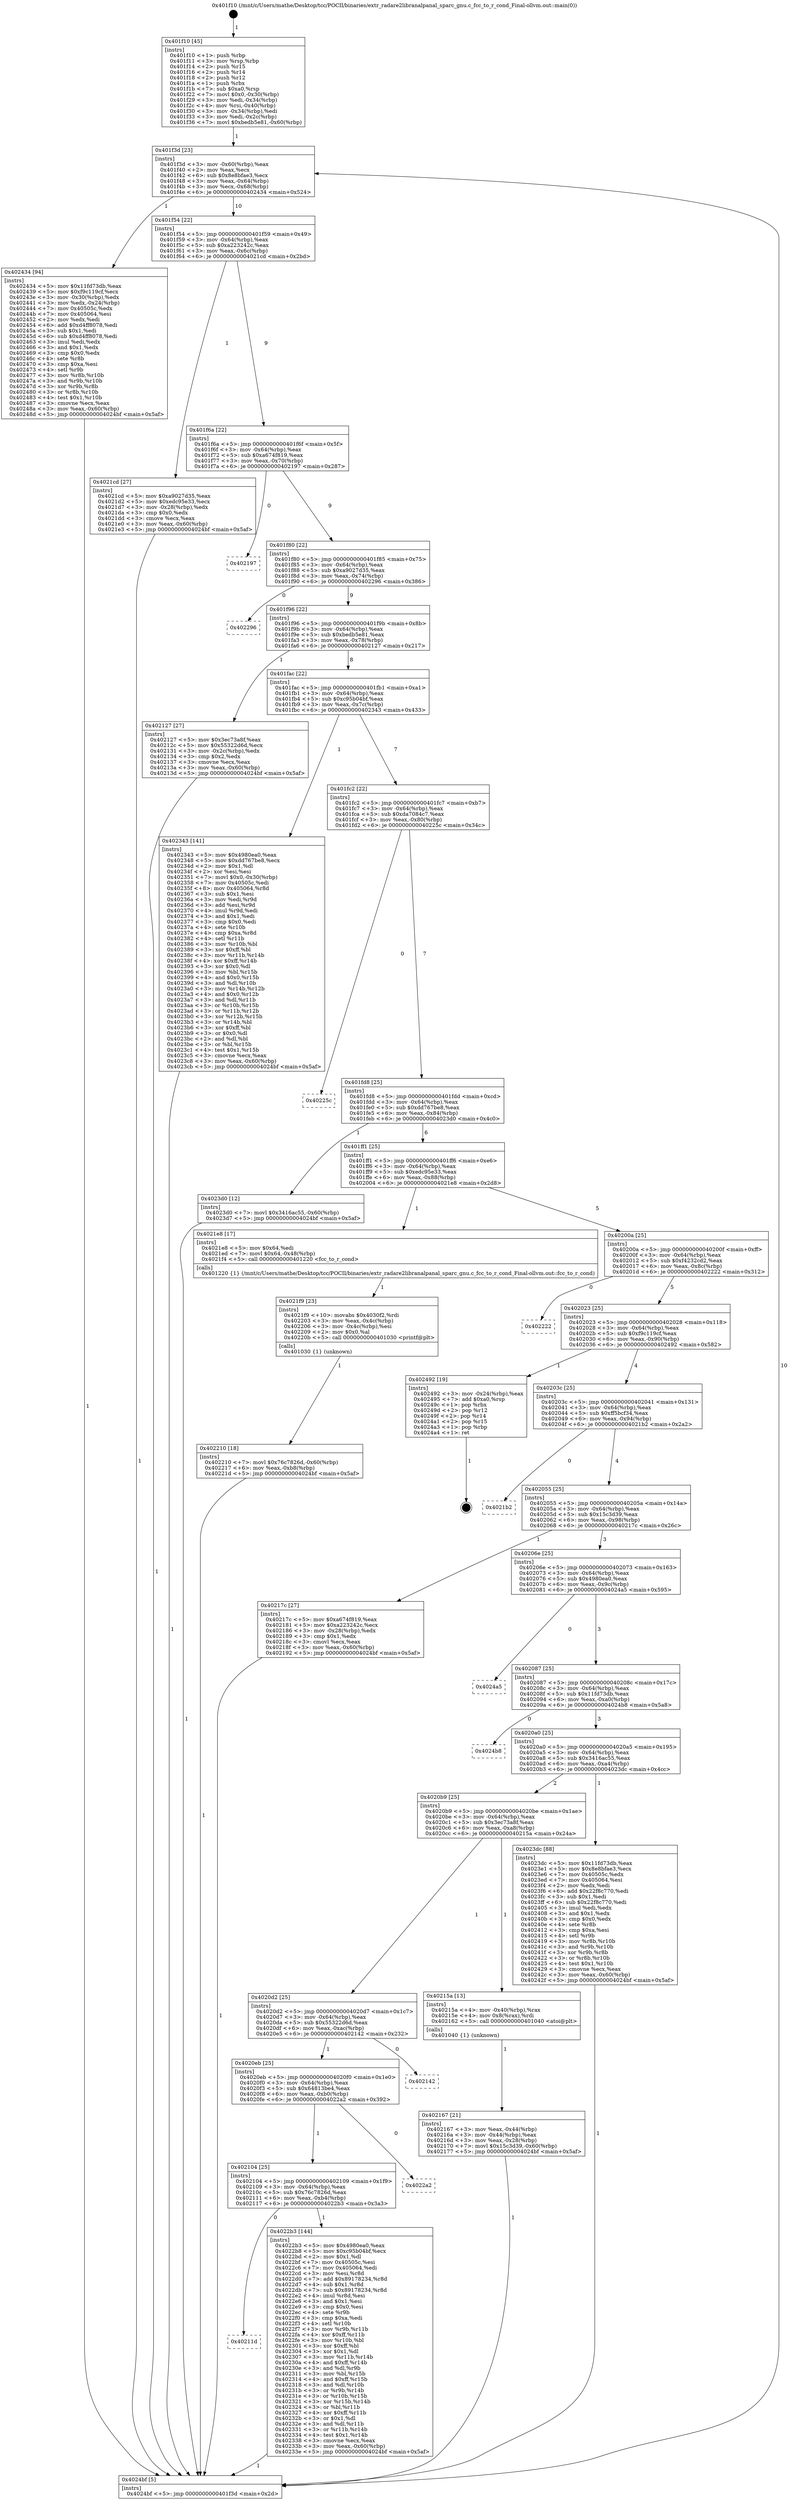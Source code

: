 digraph "0x401f10" {
  label = "0x401f10 (/mnt/c/Users/mathe/Desktop/tcc/POCII/binaries/extr_radare2libranalpanal_sparc_gnu.c_fcc_to_r_cond_Final-ollvm.out::main(0))"
  labelloc = "t"
  node[shape=record]

  Entry [label="",width=0.3,height=0.3,shape=circle,fillcolor=black,style=filled]
  "0x401f3d" [label="{
     0x401f3d [23]\l
     | [instrs]\l
     &nbsp;&nbsp;0x401f3d \<+3\>: mov -0x60(%rbp),%eax\l
     &nbsp;&nbsp;0x401f40 \<+2\>: mov %eax,%ecx\l
     &nbsp;&nbsp;0x401f42 \<+6\>: sub $0x8e8bfae3,%ecx\l
     &nbsp;&nbsp;0x401f48 \<+3\>: mov %eax,-0x64(%rbp)\l
     &nbsp;&nbsp;0x401f4b \<+3\>: mov %ecx,-0x68(%rbp)\l
     &nbsp;&nbsp;0x401f4e \<+6\>: je 0000000000402434 \<main+0x524\>\l
  }"]
  "0x402434" [label="{
     0x402434 [94]\l
     | [instrs]\l
     &nbsp;&nbsp;0x402434 \<+5\>: mov $0x11fd73db,%eax\l
     &nbsp;&nbsp;0x402439 \<+5\>: mov $0xf9c119cf,%ecx\l
     &nbsp;&nbsp;0x40243e \<+3\>: mov -0x30(%rbp),%edx\l
     &nbsp;&nbsp;0x402441 \<+3\>: mov %edx,-0x24(%rbp)\l
     &nbsp;&nbsp;0x402444 \<+7\>: mov 0x40505c,%edx\l
     &nbsp;&nbsp;0x40244b \<+7\>: mov 0x405064,%esi\l
     &nbsp;&nbsp;0x402452 \<+2\>: mov %edx,%edi\l
     &nbsp;&nbsp;0x402454 \<+6\>: add $0xd4ff8078,%edi\l
     &nbsp;&nbsp;0x40245a \<+3\>: sub $0x1,%edi\l
     &nbsp;&nbsp;0x40245d \<+6\>: sub $0xd4ff8078,%edi\l
     &nbsp;&nbsp;0x402463 \<+3\>: imul %edi,%edx\l
     &nbsp;&nbsp;0x402466 \<+3\>: and $0x1,%edx\l
     &nbsp;&nbsp;0x402469 \<+3\>: cmp $0x0,%edx\l
     &nbsp;&nbsp;0x40246c \<+4\>: sete %r8b\l
     &nbsp;&nbsp;0x402470 \<+3\>: cmp $0xa,%esi\l
     &nbsp;&nbsp;0x402473 \<+4\>: setl %r9b\l
     &nbsp;&nbsp;0x402477 \<+3\>: mov %r8b,%r10b\l
     &nbsp;&nbsp;0x40247a \<+3\>: and %r9b,%r10b\l
     &nbsp;&nbsp;0x40247d \<+3\>: xor %r9b,%r8b\l
     &nbsp;&nbsp;0x402480 \<+3\>: or %r8b,%r10b\l
     &nbsp;&nbsp;0x402483 \<+4\>: test $0x1,%r10b\l
     &nbsp;&nbsp;0x402487 \<+3\>: cmovne %ecx,%eax\l
     &nbsp;&nbsp;0x40248a \<+3\>: mov %eax,-0x60(%rbp)\l
     &nbsp;&nbsp;0x40248d \<+5\>: jmp 00000000004024bf \<main+0x5af\>\l
  }"]
  "0x401f54" [label="{
     0x401f54 [22]\l
     | [instrs]\l
     &nbsp;&nbsp;0x401f54 \<+5\>: jmp 0000000000401f59 \<main+0x49\>\l
     &nbsp;&nbsp;0x401f59 \<+3\>: mov -0x64(%rbp),%eax\l
     &nbsp;&nbsp;0x401f5c \<+5\>: sub $0xa223242c,%eax\l
     &nbsp;&nbsp;0x401f61 \<+3\>: mov %eax,-0x6c(%rbp)\l
     &nbsp;&nbsp;0x401f64 \<+6\>: je 00000000004021cd \<main+0x2bd\>\l
  }"]
  Exit [label="",width=0.3,height=0.3,shape=circle,fillcolor=black,style=filled,peripheries=2]
  "0x4021cd" [label="{
     0x4021cd [27]\l
     | [instrs]\l
     &nbsp;&nbsp;0x4021cd \<+5\>: mov $0xa9027d35,%eax\l
     &nbsp;&nbsp;0x4021d2 \<+5\>: mov $0xedc95e33,%ecx\l
     &nbsp;&nbsp;0x4021d7 \<+3\>: mov -0x28(%rbp),%edx\l
     &nbsp;&nbsp;0x4021da \<+3\>: cmp $0x0,%edx\l
     &nbsp;&nbsp;0x4021dd \<+3\>: cmove %ecx,%eax\l
     &nbsp;&nbsp;0x4021e0 \<+3\>: mov %eax,-0x60(%rbp)\l
     &nbsp;&nbsp;0x4021e3 \<+5\>: jmp 00000000004024bf \<main+0x5af\>\l
  }"]
  "0x401f6a" [label="{
     0x401f6a [22]\l
     | [instrs]\l
     &nbsp;&nbsp;0x401f6a \<+5\>: jmp 0000000000401f6f \<main+0x5f\>\l
     &nbsp;&nbsp;0x401f6f \<+3\>: mov -0x64(%rbp),%eax\l
     &nbsp;&nbsp;0x401f72 \<+5\>: sub $0xa674f819,%eax\l
     &nbsp;&nbsp;0x401f77 \<+3\>: mov %eax,-0x70(%rbp)\l
     &nbsp;&nbsp;0x401f7a \<+6\>: je 0000000000402197 \<main+0x287\>\l
  }"]
  "0x40211d" [label="{
     0x40211d\l
  }", style=dashed]
  "0x402197" [label="{
     0x402197\l
  }", style=dashed]
  "0x401f80" [label="{
     0x401f80 [22]\l
     | [instrs]\l
     &nbsp;&nbsp;0x401f80 \<+5\>: jmp 0000000000401f85 \<main+0x75\>\l
     &nbsp;&nbsp;0x401f85 \<+3\>: mov -0x64(%rbp),%eax\l
     &nbsp;&nbsp;0x401f88 \<+5\>: sub $0xa9027d35,%eax\l
     &nbsp;&nbsp;0x401f8d \<+3\>: mov %eax,-0x74(%rbp)\l
     &nbsp;&nbsp;0x401f90 \<+6\>: je 0000000000402296 \<main+0x386\>\l
  }"]
  "0x4022b3" [label="{
     0x4022b3 [144]\l
     | [instrs]\l
     &nbsp;&nbsp;0x4022b3 \<+5\>: mov $0x4980ea0,%eax\l
     &nbsp;&nbsp;0x4022b8 \<+5\>: mov $0xc95b04bf,%ecx\l
     &nbsp;&nbsp;0x4022bd \<+2\>: mov $0x1,%dl\l
     &nbsp;&nbsp;0x4022bf \<+7\>: mov 0x40505c,%esi\l
     &nbsp;&nbsp;0x4022c6 \<+7\>: mov 0x405064,%edi\l
     &nbsp;&nbsp;0x4022cd \<+3\>: mov %esi,%r8d\l
     &nbsp;&nbsp;0x4022d0 \<+7\>: add $0x89178234,%r8d\l
     &nbsp;&nbsp;0x4022d7 \<+4\>: sub $0x1,%r8d\l
     &nbsp;&nbsp;0x4022db \<+7\>: sub $0x89178234,%r8d\l
     &nbsp;&nbsp;0x4022e2 \<+4\>: imul %r8d,%esi\l
     &nbsp;&nbsp;0x4022e6 \<+3\>: and $0x1,%esi\l
     &nbsp;&nbsp;0x4022e9 \<+3\>: cmp $0x0,%esi\l
     &nbsp;&nbsp;0x4022ec \<+4\>: sete %r9b\l
     &nbsp;&nbsp;0x4022f0 \<+3\>: cmp $0xa,%edi\l
     &nbsp;&nbsp;0x4022f3 \<+4\>: setl %r10b\l
     &nbsp;&nbsp;0x4022f7 \<+3\>: mov %r9b,%r11b\l
     &nbsp;&nbsp;0x4022fa \<+4\>: xor $0xff,%r11b\l
     &nbsp;&nbsp;0x4022fe \<+3\>: mov %r10b,%bl\l
     &nbsp;&nbsp;0x402301 \<+3\>: xor $0xff,%bl\l
     &nbsp;&nbsp;0x402304 \<+3\>: xor $0x1,%dl\l
     &nbsp;&nbsp;0x402307 \<+3\>: mov %r11b,%r14b\l
     &nbsp;&nbsp;0x40230a \<+4\>: and $0xff,%r14b\l
     &nbsp;&nbsp;0x40230e \<+3\>: and %dl,%r9b\l
     &nbsp;&nbsp;0x402311 \<+3\>: mov %bl,%r15b\l
     &nbsp;&nbsp;0x402314 \<+4\>: and $0xff,%r15b\l
     &nbsp;&nbsp;0x402318 \<+3\>: and %dl,%r10b\l
     &nbsp;&nbsp;0x40231b \<+3\>: or %r9b,%r14b\l
     &nbsp;&nbsp;0x40231e \<+3\>: or %r10b,%r15b\l
     &nbsp;&nbsp;0x402321 \<+3\>: xor %r15b,%r14b\l
     &nbsp;&nbsp;0x402324 \<+3\>: or %bl,%r11b\l
     &nbsp;&nbsp;0x402327 \<+4\>: xor $0xff,%r11b\l
     &nbsp;&nbsp;0x40232b \<+3\>: or $0x1,%dl\l
     &nbsp;&nbsp;0x40232e \<+3\>: and %dl,%r11b\l
     &nbsp;&nbsp;0x402331 \<+3\>: or %r11b,%r14b\l
     &nbsp;&nbsp;0x402334 \<+4\>: test $0x1,%r14b\l
     &nbsp;&nbsp;0x402338 \<+3\>: cmovne %ecx,%eax\l
     &nbsp;&nbsp;0x40233b \<+3\>: mov %eax,-0x60(%rbp)\l
     &nbsp;&nbsp;0x40233e \<+5\>: jmp 00000000004024bf \<main+0x5af\>\l
  }"]
  "0x402296" [label="{
     0x402296\l
  }", style=dashed]
  "0x401f96" [label="{
     0x401f96 [22]\l
     | [instrs]\l
     &nbsp;&nbsp;0x401f96 \<+5\>: jmp 0000000000401f9b \<main+0x8b\>\l
     &nbsp;&nbsp;0x401f9b \<+3\>: mov -0x64(%rbp),%eax\l
     &nbsp;&nbsp;0x401f9e \<+5\>: sub $0xbedb5e81,%eax\l
     &nbsp;&nbsp;0x401fa3 \<+3\>: mov %eax,-0x78(%rbp)\l
     &nbsp;&nbsp;0x401fa6 \<+6\>: je 0000000000402127 \<main+0x217\>\l
  }"]
  "0x402104" [label="{
     0x402104 [25]\l
     | [instrs]\l
     &nbsp;&nbsp;0x402104 \<+5\>: jmp 0000000000402109 \<main+0x1f9\>\l
     &nbsp;&nbsp;0x402109 \<+3\>: mov -0x64(%rbp),%eax\l
     &nbsp;&nbsp;0x40210c \<+5\>: sub $0x76c7826d,%eax\l
     &nbsp;&nbsp;0x402111 \<+6\>: mov %eax,-0xb4(%rbp)\l
     &nbsp;&nbsp;0x402117 \<+6\>: je 00000000004022b3 \<main+0x3a3\>\l
  }"]
  "0x402127" [label="{
     0x402127 [27]\l
     | [instrs]\l
     &nbsp;&nbsp;0x402127 \<+5\>: mov $0x3ec73a8f,%eax\l
     &nbsp;&nbsp;0x40212c \<+5\>: mov $0x55322d6d,%ecx\l
     &nbsp;&nbsp;0x402131 \<+3\>: mov -0x2c(%rbp),%edx\l
     &nbsp;&nbsp;0x402134 \<+3\>: cmp $0x2,%edx\l
     &nbsp;&nbsp;0x402137 \<+3\>: cmovne %ecx,%eax\l
     &nbsp;&nbsp;0x40213a \<+3\>: mov %eax,-0x60(%rbp)\l
     &nbsp;&nbsp;0x40213d \<+5\>: jmp 00000000004024bf \<main+0x5af\>\l
  }"]
  "0x401fac" [label="{
     0x401fac [22]\l
     | [instrs]\l
     &nbsp;&nbsp;0x401fac \<+5\>: jmp 0000000000401fb1 \<main+0xa1\>\l
     &nbsp;&nbsp;0x401fb1 \<+3\>: mov -0x64(%rbp),%eax\l
     &nbsp;&nbsp;0x401fb4 \<+5\>: sub $0xc95b04bf,%eax\l
     &nbsp;&nbsp;0x401fb9 \<+3\>: mov %eax,-0x7c(%rbp)\l
     &nbsp;&nbsp;0x401fbc \<+6\>: je 0000000000402343 \<main+0x433\>\l
  }"]
  "0x4024bf" [label="{
     0x4024bf [5]\l
     | [instrs]\l
     &nbsp;&nbsp;0x4024bf \<+5\>: jmp 0000000000401f3d \<main+0x2d\>\l
  }"]
  "0x401f10" [label="{
     0x401f10 [45]\l
     | [instrs]\l
     &nbsp;&nbsp;0x401f10 \<+1\>: push %rbp\l
     &nbsp;&nbsp;0x401f11 \<+3\>: mov %rsp,%rbp\l
     &nbsp;&nbsp;0x401f14 \<+2\>: push %r15\l
     &nbsp;&nbsp;0x401f16 \<+2\>: push %r14\l
     &nbsp;&nbsp;0x401f18 \<+2\>: push %r12\l
     &nbsp;&nbsp;0x401f1a \<+1\>: push %rbx\l
     &nbsp;&nbsp;0x401f1b \<+7\>: sub $0xa0,%rsp\l
     &nbsp;&nbsp;0x401f22 \<+7\>: movl $0x0,-0x30(%rbp)\l
     &nbsp;&nbsp;0x401f29 \<+3\>: mov %edi,-0x34(%rbp)\l
     &nbsp;&nbsp;0x401f2c \<+4\>: mov %rsi,-0x40(%rbp)\l
     &nbsp;&nbsp;0x401f30 \<+3\>: mov -0x34(%rbp),%edi\l
     &nbsp;&nbsp;0x401f33 \<+3\>: mov %edi,-0x2c(%rbp)\l
     &nbsp;&nbsp;0x401f36 \<+7\>: movl $0xbedb5e81,-0x60(%rbp)\l
  }"]
  "0x4022a2" [label="{
     0x4022a2\l
  }", style=dashed]
  "0x402343" [label="{
     0x402343 [141]\l
     | [instrs]\l
     &nbsp;&nbsp;0x402343 \<+5\>: mov $0x4980ea0,%eax\l
     &nbsp;&nbsp;0x402348 \<+5\>: mov $0xdd767be8,%ecx\l
     &nbsp;&nbsp;0x40234d \<+2\>: mov $0x1,%dl\l
     &nbsp;&nbsp;0x40234f \<+2\>: xor %esi,%esi\l
     &nbsp;&nbsp;0x402351 \<+7\>: movl $0x0,-0x30(%rbp)\l
     &nbsp;&nbsp;0x402358 \<+7\>: mov 0x40505c,%edi\l
     &nbsp;&nbsp;0x40235f \<+8\>: mov 0x405064,%r8d\l
     &nbsp;&nbsp;0x402367 \<+3\>: sub $0x1,%esi\l
     &nbsp;&nbsp;0x40236a \<+3\>: mov %edi,%r9d\l
     &nbsp;&nbsp;0x40236d \<+3\>: add %esi,%r9d\l
     &nbsp;&nbsp;0x402370 \<+4\>: imul %r9d,%edi\l
     &nbsp;&nbsp;0x402374 \<+3\>: and $0x1,%edi\l
     &nbsp;&nbsp;0x402377 \<+3\>: cmp $0x0,%edi\l
     &nbsp;&nbsp;0x40237a \<+4\>: sete %r10b\l
     &nbsp;&nbsp;0x40237e \<+4\>: cmp $0xa,%r8d\l
     &nbsp;&nbsp;0x402382 \<+4\>: setl %r11b\l
     &nbsp;&nbsp;0x402386 \<+3\>: mov %r10b,%bl\l
     &nbsp;&nbsp;0x402389 \<+3\>: xor $0xff,%bl\l
     &nbsp;&nbsp;0x40238c \<+3\>: mov %r11b,%r14b\l
     &nbsp;&nbsp;0x40238f \<+4\>: xor $0xff,%r14b\l
     &nbsp;&nbsp;0x402393 \<+3\>: xor $0x0,%dl\l
     &nbsp;&nbsp;0x402396 \<+3\>: mov %bl,%r15b\l
     &nbsp;&nbsp;0x402399 \<+4\>: and $0x0,%r15b\l
     &nbsp;&nbsp;0x40239d \<+3\>: and %dl,%r10b\l
     &nbsp;&nbsp;0x4023a0 \<+3\>: mov %r14b,%r12b\l
     &nbsp;&nbsp;0x4023a3 \<+4\>: and $0x0,%r12b\l
     &nbsp;&nbsp;0x4023a7 \<+3\>: and %dl,%r11b\l
     &nbsp;&nbsp;0x4023aa \<+3\>: or %r10b,%r15b\l
     &nbsp;&nbsp;0x4023ad \<+3\>: or %r11b,%r12b\l
     &nbsp;&nbsp;0x4023b0 \<+3\>: xor %r12b,%r15b\l
     &nbsp;&nbsp;0x4023b3 \<+3\>: or %r14b,%bl\l
     &nbsp;&nbsp;0x4023b6 \<+3\>: xor $0xff,%bl\l
     &nbsp;&nbsp;0x4023b9 \<+3\>: or $0x0,%dl\l
     &nbsp;&nbsp;0x4023bc \<+2\>: and %dl,%bl\l
     &nbsp;&nbsp;0x4023be \<+3\>: or %bl,%r15b\l
     &nbsp;&nbsp;0x4023c1 \<+4\>: test $0x1,%r15b\l
     &nbsp;&nbsp;0x4023c5 \<+3\>: cmovne %ecx,%eax\l
     &nbsp;&nbsp;0x4023c8 \<+3\>: mov %eax,-0x60(%rbp)\l
     &nbsp;&nbsp;0x4023cb \<+5\>: jmp 00000000004024bf \<main+0x5af\>\l
  }"]
  "0x401fc2" [label="{
     0x401fc2 [22]\l
     | [instrs]\l
     &nbsp;&nbsp;0x401fc2 \<+5\>: jmp 0000000000401fc7 \<main+0xb7\>\l
     &nbsp;&nbsp;0x401fc7 \<+3\>: mov -0x64(%rbp),%eax\l
     &nbsp;&nbsp;0x401fca \<+5\>: sub $0xda7084c7,%eax\l
     &nbsp;&nbsp;0x401fcf \<+3\>: mov %eax,-0x80(%rbp)\l
     &nbsp;&nbsp;0x401fd2 \<+6\>: je 000000000040225c \<main+0x34c\>\l
  }"]
  "0x4020eb" [label="{
     0x4020eb [25]\l
     | [instrs]\l
     &nbsp;&nbsp;0x4020eb \<+5\>: jmp 00000000004020f0 \<main+0x1e0\>\l
     &nbsp;&nbsp;0x4020f0 \<+3\>: mov -0x64(%rbp),%eax\l
     &nbsp;&nbsp;0x4020f3 \<+5\>: sub $0x64813be4,%eax\l
     &nbsp;&nbsp;0x4020f8 \<+6\>: mov %eax,-0xb0(%rbp)\l
     &nbsp;&nbsp;0x4020fe \<+6\>: je 00000000004022a2 \<main+0x392\>\l
  }"]
  "0x40225c" [label="{
     0x40225c\l
  }", style=dashed]
  "0x401fd8" [label="{
     0x401fd8 [25]\l
     | [instrs]\l
     &nbsp;&nbsp;0x401fd8 \<+5\>: jmp 0000000000401fdd \<main+0xcd\>\l
     &nbsp;&nbsp;0x401fdd \<+3\>: mov -0x64(%rbp),%eax\l
     &nbsp;&nbsp;0x401fe0 \<+5\>: sub $0xdd767be8,%eax\l
     &nbsp;&nbsp;0x401fe5 \<+6\>: mov %eax,-0x84(%rbp)\l
     &nbsp;&nbsp;0x401feb \<+6\>: je 00000000004023d0 \<main+0x4c0\>\l
  }"]
  "0x402142" [label="{
     0x402142\l
  }", style=dashed]
  "0x4023d0" [label="{
     0x4023d0 [12]\l
     | [instrs]\l
     &nbsp;&nbsp;0x4023d0 \<+7\>: movl $0x3416ac55,-0x60(%rbp)\l
     &nbsp;&nbsp;0x4023d7 \<+5\>: jmp 00000000004024bf \<main+0x5af\>\l
  }"]
  "0x401ff1" [label="{
     0x401ff1 [25]\l
     | [instrs]\l
     &nbsp;&nbsp;0x401ff1 \<+5\>: jmp 0000000000401ff6 \<main+0xe6\>\l
     &nbsp;&nbsp;0x401ff6 \<+3\>: mov -0x64(%rbp),%eax\l
     &nbsp;&nbsp;0x401ff9 \<+5\>: sub $0xedc95e33,%eax\l
     &nbsp;&nbsp;0x401ffe \<+6\>: mov %eax,-0x88(%rbp)\l
     &nbsp;&nbsp;0x402004 \<+6\>: je 00000000004021e8 \<main+0x2d8\>\l
  }"]
  "0x402210" [label="{
     0x402210 [18]\l
     | [instrs]\l
     &nbsp;&nbsp;0x402210 \<+7\>: movl $0x76c7826d,-0x60(%rbp)\l
     &nbsp;&nbsp;0x402217 \<+6\>: mov %eax,-0xb8(%rbp)\l
     &nbsp;&nbsp;0x40221d \<+5\>: jmp 00000000004024bf \<main+0x5af\>\l
  }"]
  "0x4021e8" [label="{
     0x4021e8 [17]\l
     | [instrs]\l
     &nbsp;&nbsp;0x4021e8 \<+5\>: mov $0x64,%edi\l
     &nbsp;&nbsp;0x4021ed \<+7\>: movl $0x64,-0x48(%rbp)\l
     &nbsp;&nbsp;0x4021f4 \<+5\>: call 0000000000401220 \<fcc_to_r_cond\>\l
     | [calls]\l
     &nbsp;&nbsp;0x401220 \{1\} (/mnt/c/Users/mathe/Desktop/tcc/POCII/binaries/extr_radare2libranalpanal_sparc_gnu.c_fcc_to_r_cond_Final-ollvm.out::fcc_to_r_cond)\l
  }"]
  "0x40200a" [label="{
     0x40200a [25]\l
     | [instrs]\l
     &nbsp;&nbsp;0x40200a \<+5\>: jmp 000000000040200f \<main+0xff\>\l
     &nbsp;&nbsp;0x40200f \<+3\>: mov -0x64(%rbp),%eax\l
     &nbsp;&nbsp;0x402012 \<+5\>: sub $0xf4232cd2,%eax\l
     &nbsp;&nbsp;0x402017 \<+6\>: mov %eax,-0x8c(%rbp)\l
     &nbsp;&nbsp;0x40201d \<+6\>: je 0000000000402222 \<main+0x312\>\l
  }"]
  "0x4021f9" [label="{
     0x4021f9 [23]\l
     | [instrs]\l
     &nbsp;&nbsp;0x4021f9 \<+10\>: movabs $0x4030f2,%rdi\l
     &nbsp;&nbsp;0x402203 \<+3\>: mov %eax,-0x4c(%rbp)\l
     &nbsp;&nbsp;0x402206 \<+3\>: mov -0x4c(%rbp),%esi\l
     &nbsp;&nbsp;0x402209 \<+2\>: mov $0x0,%al\l
     &nbsp;&nbsp;0x40220b \<+5\>: call 0000000000401030 \<printf@plt\>\l
     | [calls]\l
     &nbsp;&nbsp;0x401030 \{1\} (unknown)\l
  }"]
  "0x402222" [label="{
     0x402222\l
  }", style=dashed]
  "0x402023" [label="{
     0x402023 [25]\l
     | [instrs]\l
     &nbsp;&nbsp;0x402023 \<+5\>: jmp 0000000000402028 \<main+0x118\>\l
     &nbsp;&nbsp;0x402028 \<+3\>: mov -0x64(%rbp),%eax\l
     &nbsp;&nbsp;0x40202b \<+5\>: sub $0xf9c119cf,%eax\l
     &nbsp;&nbsp;0x402030 \<+6\>: mov %eax,-0x90(%rbp)\l
     &nbsp;&nbsp;0x402036 \<+6\>: je 0000000000402492 \<main+0x582\>\l
  }"]
  "0x402167" [label="{
     0x402167 [21]\l
     | [instrs]\l
     &nbsp;&nbsp;0x402167 \<+3\>: mov %eax,-0x44(%rbp)\l
     &nbsp;&nbsp;0x40216a \<+3\>: mov -0x44(%rbp),%eax\l
     &nbsp;&nbsp;0x40216d \<+3\>: mov %eax,-0x28(%rbp)\l
     &nbsp;&nbsp;0x402170 \<+7\>: movl $0x15c3d39,-0x60(%rbp)\l
     &nbsp;&nbsp;0x402177 \<+5\>: jmp 00000000004024bf \<main+0x5af\>\l
  }"]
  "0x402492" [label="{
     0x402492 [19]\l
     | [instrs]\l
     &nbsp;&nbsp;0x402492 \<+3\>: mov -0x24(%rbp),%eax\l
     &nbsp;&nbsp;0x402495 \<+7\>: add $0xa0,%rsp\l
     &nbsp;&nbsp;0x40249c \<+1\>: pop %rbx\l
     &nbsp;&nbsp;0x40249d \<+2\>: pop %r12\l
     &nbsp;&nbsp;0x40249f \<+2\>: pop %r14\l
     &nbsp;&nbsp;0x4024a1 \<+2\>: pop %r15\l
     &nbsp;&nbsp;0x4024a3 \<+1\>: pop %rbp\l
     &nbsp;&nbsp;0x4024a4 \<+1\>: ret\l
  }"]
  "0x40203c" [label="{
     0x40203c [25]\l
     | [instrs]\l
     &nbsp;&nbsp;0x40203c \<+5\>: jmp 0000000000402041 \<main+0x131\>\l
     &nbsp;&nbsp;0x402041 \<+3\>: mov -0x64(%rbp),%eax\l
     &nbsp;&nbsp;0x402044 \<+5\>: sub $0xff5bcf34,%eax\l
     &nbsp;&nbsp;0x402049 \<+6\>: mov %eax,-0x94(%rbp)\l
     &nbsp;&nbsp;0x40204f \<+6\>: je 00000000004021b2 \<main+0x2a2\>\l
  }"]
  "0x4020d2" [label="{
     0x4020d2 [25]\l
     | [instrs]\l
     &nbsp;&nbsp;0x4020d2 \<+5\>: jmp 00000000004020d7 \<main+0x1c7\>\l
     &nbsp;&nbsp;0x4020d7 \<+3\>: mov -0x64(%rbp),%eax\l
     &nbsp;&nbsp;0x4020da \<+5\>: sub $0x55322d6d,%eax\l
     &nbsp;&nbsp;0x4020df \<+6\>: mov %eax,-0xac(%rbp)\l
     &nbsp;&nbsp;0x4020e5 \<+6\>: je 0000000000402142 \<main+0x232\>\l
  }"]
  "0x4021b2" [label="{
     0x4021b2\l
  }", style=dashed]
  "0x402055" [label="{
     0x402055 [25]\l
     | [instrs]\l
     &nbsp;&nbsp;0x402055 \<+5\>: jmp 000000000040205a \<main+0x14a\>\l
     &nbsp;&nbsp;0x40205a \<+3\>: mov -0x64(%rbp),%eax\l
     &nbsp;&nbsp;0x40205d \<+5\>: sub $0x15c3d39,%eax\l
     &nbsp;&nbsp;0x402062 \<+6\>: mov %eax,-0x98(%rbp)\l
     &nbsp;&nbsp;0x402068 \<+6\>: je 000000000040217c \<main+0x26c\>\l
  }"]
  "0x40215a" [label="{
     0x40215a [13]\l
     | [instrs]\l
     &nbsp;&nbsp;0x40215a \<+4\>: mov -0x40(%rbp),%rax\l
     &nbsp;&nbsp;0x40215e \<+4\>: mov 0x8(%rax),%rdi\l
     &nbsp;&nbsp;0x402162 \<+5\>: call 0000000000401040 \<atoi@plt\>\l
     | [calls]\l
     &nbsp;&nbsp;0x401040 \{1\} (unknown)\l
  }"]
  "0x40217c" [label="{
     0x40217c [27]\l
     | [instrs]\l
     &nbsp;&nbsp;0x40217c \<+5\>: mov $0xa674f819,%eax\l
     &nbsp;&nbsp;0x402181 \<+5\>: mov $0xa223242c,%ecx\l
     &nbsp;&nbsp;0x402186 \<+3\>: mov -0x28(%rbp),%edx\l
     &nbsp;&nbsp;0x402189 \<+3\>: cmp $0x1,%edx\l
     &nbsp;&nbsp;0x40218c \<+3\>: cmovl %ecx,%eax\l
     &nbsp;&nbsp;0x40218f \<+3\>: mov %eax,-0x60(%rbp)\l
     &nbsp;&nbsp;0x402192 \<+5\>: jmp 00000000004024bf \<main+0x5af\>\l
  }"]
  "0x40206e" [label="{
     0x40206e [25]\l
     | [instrs]\l
     &nbsp;&nbsp;0x40206e \<+5\>: jmp 0000000000402073 \<main+0x163\>\l
     &nbsp;&nbsp;0x402073 \<+3\>: mov -0x64(%rbp),%eax\l
     &nbsp;&nbsp;0x402076 \<+5\>: sub $0x4980ea0,%eax\l
     &nbsp;&nbsp;0x40207b \<+6\>: mov %eax,-0x9c(%rbp)\l
     &nbsp;&nbsp;0x402081 \<+6\>: je 00000000004024a5 \<main+0x595\>\l
  }"]
  "0x4020b9" [label="{
     0x4020b9 [25]\l
     | [instrs]\l
     &nbsp;&nbsp;0x4020b9 \<+5\>: jmp 00000000004020be \<main+0x1ae\>\l
     &nbsp;&nbsp;0x4020be \<+3\>: mov -0x64(%rbp),%eax\l
     &nbsp;&nbsp;0x4020c1 \<+5\>: sub $0x3ec73a8f,%eax\l
     &nbsp;&nbsp;0x4020c6 \<+6\>: mov %eax,-0xa8(%rbp)\l
     &nbsp;&nbsp;0x4020cc \<+6\>: je 000000000040215a \<main+0x24a\>\l
  }"]
  "0x4024a5" [label="{
     0x4024a5\l
  }", style=dashed]
  "0x402087" [label="{
     0x402087 [25]\l
     | [instrs]\l
     &nbsp;&nbsp;0x402087 \<+5\>: jmp 000000000040208c \<main+0x17c\>\l
     &nbsp;&nbsp;0x40208c \<+3\>: mov -0x64(%rbp),%eax\l
     &nbsp;&nbsp;0x40208f \<+5\>: sub $0x11fd73db,%eax\l
     &nbsp;&nbsp;0x402094 \<+6\>: mov %eax,-0xa0(%rbp)\l
     &nbsp;&nbsp;0x40209a \<+6\>: je 00000000004024b8 \<main+0x5a8\>\l
  }"]
  "0x4023dc" [label="{
     0x4023dc [88]\l
     | [instrs]\l
     &nbsp;&nbsp;0x4023dc \<+5\>: mov $0x11fd73db,%eax\l
     &nbsp;&nbsp;0x4023e1 \<+5\>: mov $0x8e8bfae3,%ecx\l
     &nbsp;&nbsp;0x4023e6 \<+7\>: mov 0x40505c,%edx\l
     &nbsp;&nbsp;0x4023ed \<+7\>: mov 0x405064,%esi\l
     &nbsp;&nbsp;0x4023f4 \<+2\>: mov %edx,%edi\l
     &nbsp;&nbsp;0x4023f6 \<+6\>: add $0x22f8c770,%edi\l
     &nbsp;&nbsp;0x4023fc \<+3\>: sub $0x1,%edi\l
     &nbsp;&nbsp;0x4023ff \<+6\>: sub $0x22f8c770,%edi\l
     &nbsp;&nbsp;0x402405 \<+3\>: imul %edi,%edx\l
     &nbsp;&nbsp;0x402408 \<+3\>: and $0x1,%edx\l
     &nbsp;&nbsp;0x40240b \<+3\>: cmp $0x0,%edx\l
     &nbsp;&nbsp;0x40240e \<+4\>: sete %r8b\l
     &nbsp;&nbsp;0x402412 \<+3\>: cmp $0xa,%esi\l
     &nbsp;&nbsp;0x402415 \<+4\>: setl %r9b\l
     &nbsp;&nbsp;0x402419 \<+3\>: mov %r8b,%r10b\l
     &nbsp;&nbsp;0x40241c \<+3\>: and %r9b,%r10b\l
     &nbsp;&nbsp;0x40241f \<+3\>: xor %r9b,%r8b\l
     &nbsp;&nbsp;0x402422 \<+3\>: or %r8b,%r10b\l
     &nbsp;&nbsp;0x402425 \<+4\>: test $0x1,%r10b\l
     &nbsp;&nbsp;0x402429 \<+3\>: cmovne %ecx,%eax\l
     &nbsp;&nbsp;0x40242c \<+3\>: mov %eax,-0x60(%rbp)\l
     &nbsp;&nbsp;0x40242f \<+5\>: jmp 00000000004024bf \<main+0x5af\>\l
  }"]
  "0x4024b8" [label="{
     0x4024b8\l
  }", style=dashed]
  "0x4020a0" [label="{
     0x4020a0 [25]\l
     | [instrs]\l
     &nbsp;&nbsp;0x4020a0 \<+5\>: jmp 00000000004020a5 \<main+0x195\>\l
     &nbsp;&nbsp;0x4020a5 \<+3\>: mov -0x64(%rbp),%eax\l
     &nbsp;&nbsp;0x4020a8 \<+5\>: sub $0x3416ac55,%eax\l
     &nbsp;&nbsp;0x4020ad \<+6\>: mov %eax,-0xa4(%rbp)\l
     &nbsp;&nbsp;0x4020b3 \<+6\>: je 00000000004023dc \<main+0x4cc\>\l
  }"]
  Entry -> "0x401f10" [label=" 1"]
  "0x401f3d" -> "0x402434" [label=" 1"]
  "0x401f3d" -> "0x401f54" [label=" 10"]
  "0x402492" -> Exit [label=" 1"]
  "0x401f54" -> "0x4021cd" [label=" 1"]
  "0x401f54" -> "0x401f6a" [label=" 9"]
  "0x402434" -> "0x4024bf" [label=" 1"]
  "0x401f6a" -> "0x402197" [label=" 0"]
  "0x401f6a" -> "0x401f80" [label=" 9"]
  "0x4023dc" -> "0x4024bf" [label=" 1"]
  "0x401f80" -> "0x402296" [label=" 0"]
  "0x401f80" -> "0x401f96" [label=" 9"]
  "0x4023d0" -> "0x4024bf" [label=" 1"]
  "0x401f96" -> "0x402127" [label=" 1"]
  "0x401f96" -> "0x401fac" [label=" 8"]
  "0x402127" -> "0x4024bf" [label=" 1"]
  "0x401f10" -> "0x401f3d" [label=" 1"]
  "0x4024bf" -> "0x401f3d" [label=" 10"]
  "0x4022b3" -> "0x4024bf" [label=" 1"]
  "0x401fac" -> "0x402343" [label=" 1"]
  "0x401fac" -> "0x401fc2" [label=" 7"]
  "0x402104" -> "0x40211d" [label=" 0"]
  "0x401fc2" -> "0x40225c" [label=" 0"]
  "0x401fc2" -> "0x401fd8" [label=" 7"]
  "0x402343" -> "0x4024bf" [label=" 1"]
  "0x401fd8" -> "0x4023d0" [label=" 1"]
  "0x401fd8" -> "0x401ff1" [label=" 6"]
  "0x4020eb" -> "0x402104" [label=" 1"]
  "0x401ff1" -> "0x4021e8" [label=" 1"]
  "0x401ff1" -> "0x40200a" [label=" 5"]
  "0x402104" -> "0x4022b3" [label=" 1"]
  "0x40200a" -> "0x402222" [label=" 0"]
  "0x40200a" -> "0x402023" [label=" 5"]
  "0x4020d2" -> "0x4020eb" [label=" 1"]
  "0x402023" -> "0x402492" [label=" 1"]
  "0x402023" -> "0x40203c" [label=" 4"]
  "0x4020d2" -> "0x402142" [label=" 0"]
  "0x40203c" -> "0x4021b2" [label=" 0"]
  "0x40203c" -> "0x402055" [label=" 4"]
  "0x4020eb" -> "0x4022a2" [label=" 0"]
  "0x402055" -> "0x40217c" [label=" 1"]
  "0x402055" -> "0x40206e" [label=" 3"]
  "0x402210" -> "0x4024bf" [label=" 1"]
  "0x40206e" -> "0x4024a5" [label=" 0"]
  "0x40206e" -> "0x402087" [label=" 3"]
  "0x4021e8" -> "0x4021f9" [label=" 1"]
  "0x402087" -> "0x4024b8" [label=" 0"]
  "0x402087" -> "0x4020a0" [label=" 3"]
  "0x4021cd" -> "0x4024bf" [label=" 1"]
  "0x4020a0" -> "0x4023dc" [label=" 1"]
  "0x4020a0" -> "0x4020b9" [label=" 2"]
  "0x4021f9" -> "0x402210" [label=" 1"]
  "0x4020b9" -> "0x40215a" [label=" 1"]
  "0x4020b9" -> "0x4020d2" [label=" 1"]
  "0x40215a" -> "0x402167" [label=" 1"]
  "0x402167" -> "0x4024bf" [label=" 1"]
  "0x40217c" -> "0x4024bf" [label=" 1"]
}
